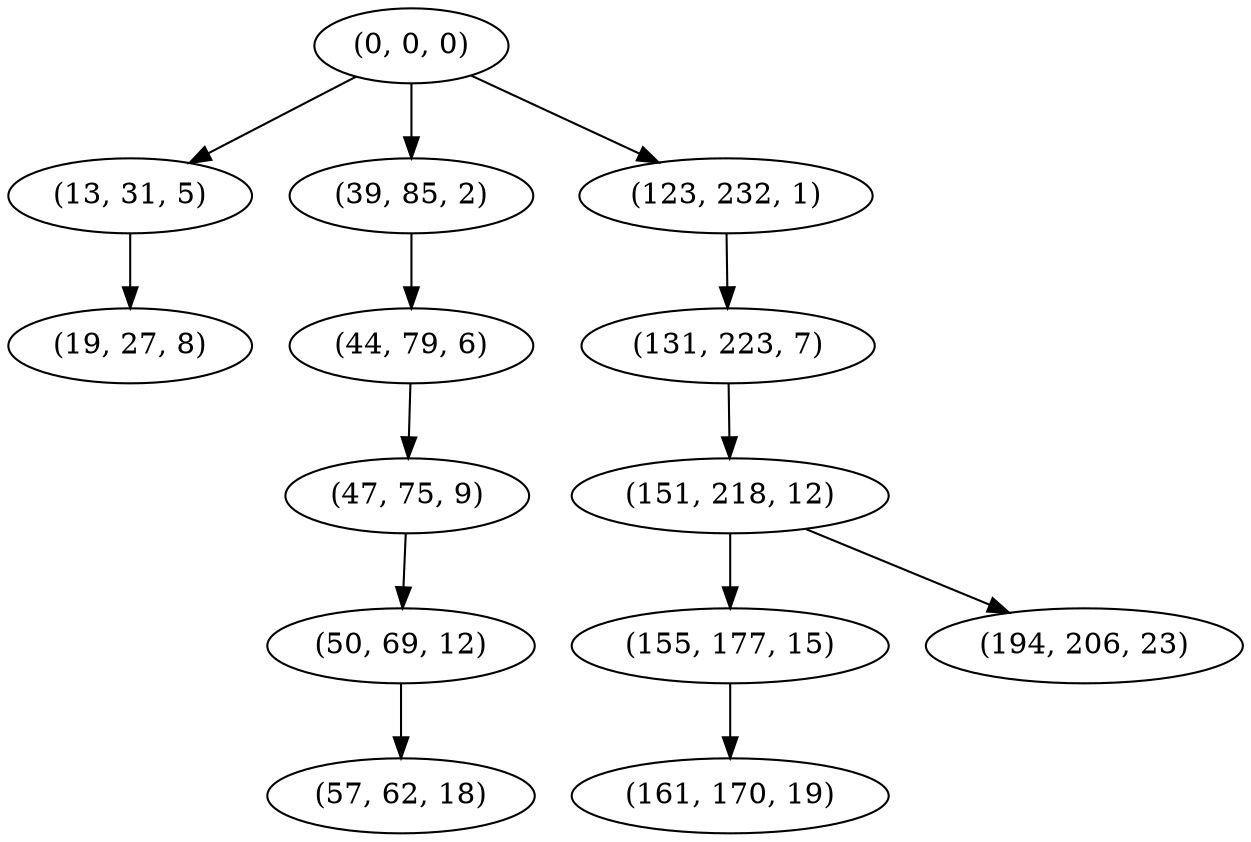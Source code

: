 digraph tree {
    "(0, 0, 0)";
    "(13, 31, 5)";
    "(19, 27, 8)";
    "(39, 85, 2)";
    "(44, 79, 6)";
    "(47, 75, 9)";
    "(50, 69, 12)";
    "(57, 62, 18)";
    "(123, 232, 1)";
    "(131, 223, 7)";
    "(151, 218, 12)";
    "(155, 177, 15)";
    "(161, 170, 19)";
    "(194, 206, 23)";
    "(0, 0, 0)" -> "(13, 31, 5)";
    "(0, 0, 0)" -> "(39, 85, 2)";
    "(0, 0, 0)" -> "(123, 232, 1)";
    "(13, 31, 5)" -> "(19, 27, 8)";
    "(39, 85, 2)" -> "(44, 79, 6)";
    "(44, 79, 6)" -> "(47, 75, 9)";
    "(47, 75, 9)" -> "(50, 69, 12)";
    "(50, 69, 12)" -> "(57, 62, 18)";
    "(123, 232, 1)" -> "(131, 223, 7)";
    "(131, 223, 7)" -> "(151, 218, 12)";
    "(151, 218, 12)" -> "(155, 177, 15)";
    "(151, 218, 12)" -> "(194, 206, 23)";
    "(155, 177, 15)" -> "(161, 170, 19)";
}
